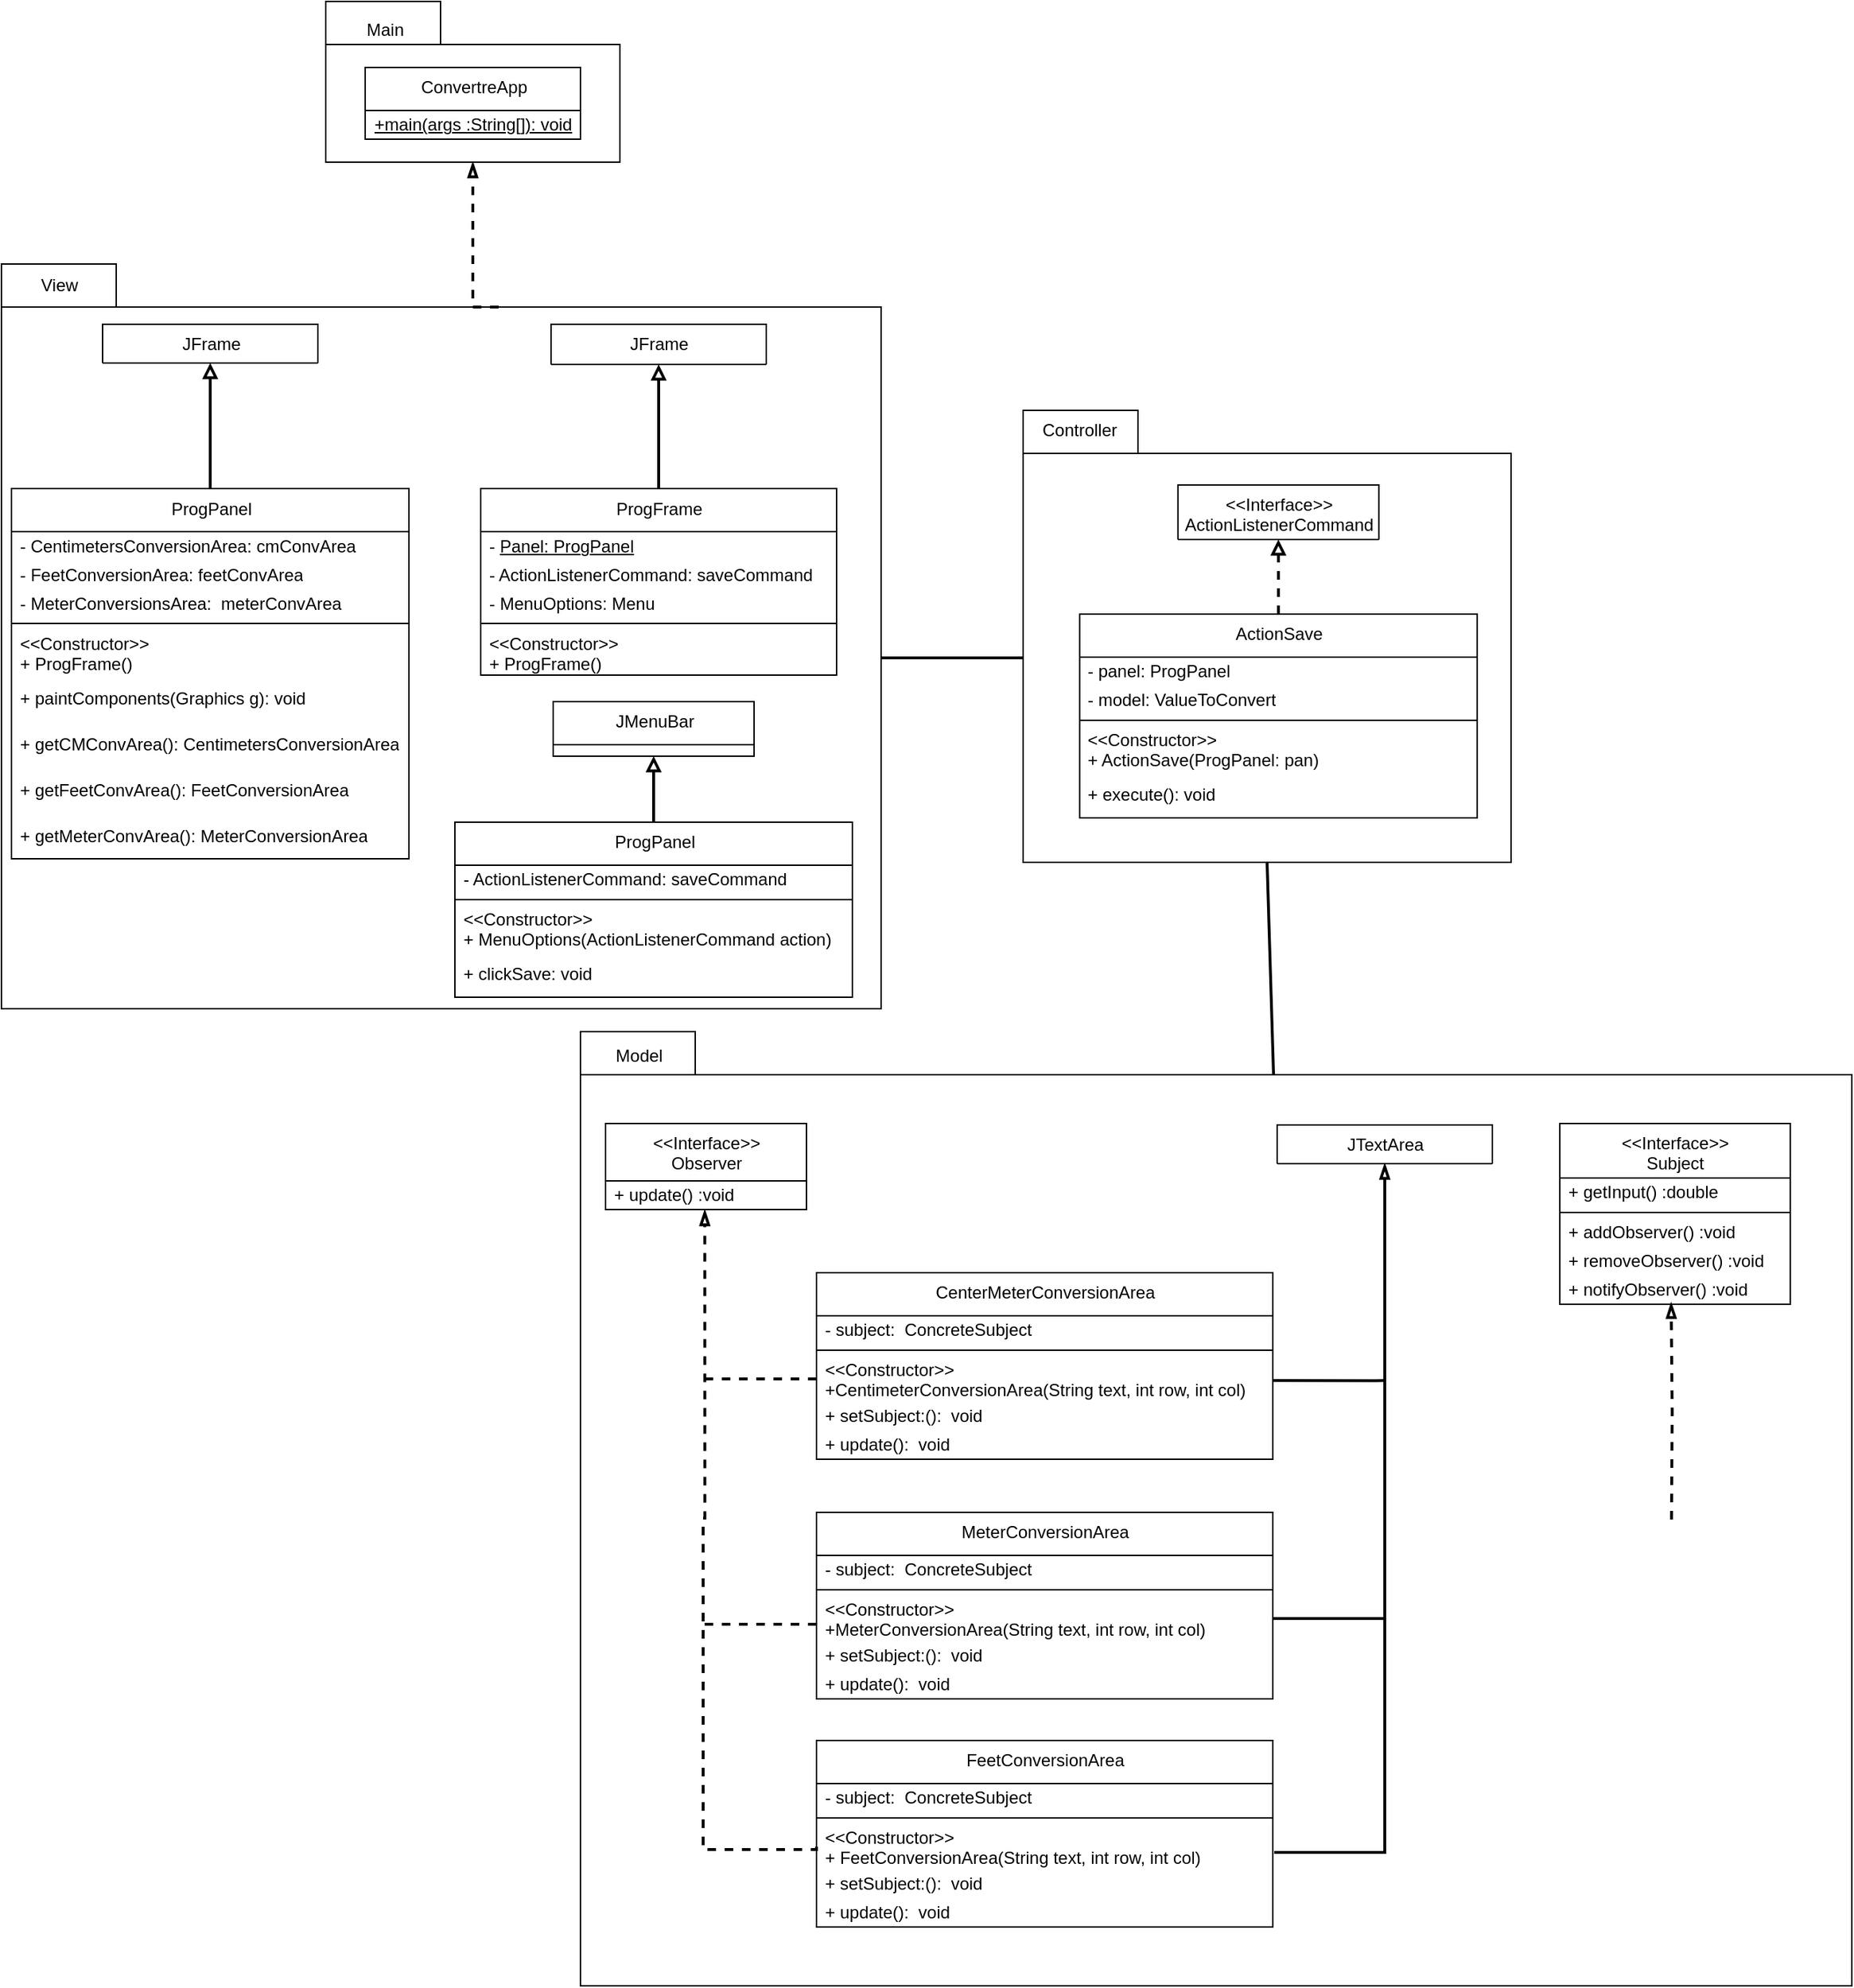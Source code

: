 <mxfile version="15.8.2" type="github">
  <diagram id="M9_Y6eJo72a2D9YSkRky" name="Page-1">
    <mxGraphModel dx="1882" dy="1319" grid="0" gridSize="10" guides="1" tooltips="1" connect="1" arrows="1" fold="1" page="0" pageScale="1" pageWidth="850" pageHeight="1100" math="0" shadow="0">
      <root>
        <mxCell id="0" />
        <mxCell id="1" parent="0" />
        <mxCell id="19sE1abQ0TIRROIsZksC-45" value="" style="group" vertex="1" connectable="0" parent="1">
          <mxGeometry x="86.5" y="927" width="886" height="665" as="geometry" />
        </mxCell>
        <mxCell id="19sE1abQ0TIRROIsZksC-42" value="" style="shape=folder;fontStyle=1;tabWidth=80;tabHeight=30;tabPosition=left;html=1;boundedLbl=1;labelBackgroundColor=default;fontColor=default;strokeColor=default;fillColor=default;" vertex="1" parent="19sE1abQ0TIRROIsZksC-45">
          <mxGeometry width="886" height="665" as="geometry" />
        </mxCell>
        <mxCell id="19sE1abQ0TIRROIsZksC-43" value="Model" style="text;html=1;align=center;verticalAlign=middle;resizable=0;points=[];autosize=1;strokeColor=none;fillColor=none;fontColor=default;" vertex="1" parent="19sE1abQ0TIRROIsZksC-45">
          <mxGeometry x="18.5" y="8" width="43" height="18" as="geometry" />
        </mxCell>
        <mxCell id="19sE1abQ0TIRROIsZksC-46" value="" style="group" vertex="1" connectable="0" parent="1">
          <mxGeometry x="395" y="494" width="340" height="315" as="geometry" />
        </mxCell>
        <mxCell id="U3ejUCYZ4DHuvYuuj-Lv-6" value="" style="shape=folder;fontStyle=1;tabWidth=80;tabHeight=30;tabPosition=left;html=1;boundedLbl=1;labelBackgroundColor=default;fontColor=default;strokeColor=default;fillColor=default;" parent="19sE1abQ0TIRROIsZksC-46" vertex="1">
          <mxGeometry width="340" height="315" as="geometry" />
        </mxCell>
        <mxCell id="U3ejUCYZ4DHuvYuuj-Lv-173" value="Controller" style="text;html=1;align=center;verticalAlign=middle;resizable=0;points=[];autosize=1;strokeColor=none;fillColor=none;fontColor=default;" parent="19sE1abQ0TIRROIsZksC-46" vertex="1">
          <mxGeometry x="7.75" y="5" width="62" height="18" as="geometry" />
        </mxCell>
        <mxCell id="19sE1abQ0TIRROIsZksC-47" value="" style="group" vertex="1" connectable="0" parent="1">
          <mxGeometry x="-317" y="392" width="613" height="519" as="geometry" />
        </mxCell>
        <mxCell id="U3ejUCYZ4DHuvYuuj-Lv-3" value="" style="shape=folder;fontStyle=1;tabWidth=80;tabHeight=30;tabPosition=left;html=1;boundedLbl=1;labelBackgroundColor=default;fontColor=default;strokeColor=default;fillColor=default;" parent="19sE1abQ0TIRROIsZksC-47" vertex="1">
          <mxGeometry width="613" height="519" as="geometry" />
        </mxCell>
        <mxCell id="U3ejUCYZ4DHuvYuuj-Lv-172" value="View" style="text;html=1;align=center;verticalAlign=middle;resizable=0;points=[];autosize=1;strokeColor=none;fillColor=none;fontColor=default;" parent="19sE1abQ0TIRROIsZksC-47" vertex="1">
          <mxGeometry x="22" y="6" width="36" height="18" as="geometry" />
        </mxCell>
        <mxCell id="U3ejUCYZ4DHuvYuuj-Lv-1" value="" style="shape=folder;fontStyle=1;tabWidth=80;tabHeight=30;tabPosition=left;html=1;boundedLbl=1;labelBackgroundColor=default;fontColor=default;strokeColor=default;fillColor=default;" parent="1" vertex="1">
          <mxGeometry x="-91" y="209" width="205" height="112" as="geometry" />
        </mxCell>
        <mxCell id="19sE1abQ0TIRROIsZksC-27" style="edgeStyle=orthogonalEdgeStyle;rounded=0;orthogonalLoop=1;jettySize=auto;html=1;exitX=0;exitY=0;exitDx=346.5;exitDy=30;exitPerimeter=0;entryX=0.5;entryY=1;entryDx=0;entryDy=0;entryPerimeter=0;dashed=1;endArrow=blockThin;endFill=0;strokeWidth=2;" edge="1" parent="1" source="U3ejUCYZ4DHuvYuuj-Lv-3" target="U3ejUCYZ4DHuvYuuj-Lv-1">
          <mxGeometry relative="1" as="geometry">
            <Array as="points">
              <mxPoint x="12" y="422" />
            </Array>
          </mxGeometry>
        </mxCell>
        <mxCell id="U3ejUCYZ4DHuvYuuj-Lv-4" value="" style="rounded=0;orthogonalLoop=1;jettySize=auto;html=1;labelBackgroundColor=default;fontColor=default;endArrow=none;endFill=0;strokeColor=default;strokeWidth=2;entryX=0;entryY=0;entryDx=613;entryDy=274.5;entryPerimeter=0;exitX=0;exitY=0;exitDx=0;exitDy=172.5;exitPerimeter=0;" parent="1" source="U3ejUCYZ4DHuvYuuj-Lv-6" edge="1" target="U3ejUCYZ4DHuvYuuj-Lv-3">
          <mxGeometry relative="1" as="geometry">
            <mxPoint x="318" y="704" as="targetPoint" />
            <mxPoint x="316" y="736" as="sourcePoint" />
          </mxGeometry>
        </mxCell>
        <mxCell id="19sE1abQ0TIRROIsZksC-41" style="edgeStyle=none;rounded=0;orthogonalLoop=1;jettySize=auto;html=1;exitX=0.5;exitY=1;exitDx=0;exitDy=0;exitPerimeter=0;entryX=0;entryY=0;entryDx=483.0;entryDy=30;entryPerimeter=0;endArrow=none;endFill=0;strokeWidth=2;" edge="1" parent="1" source="U3ejUCYZ4DHuvYuuj-Lv-6" target="19sE1abQ0TIRROIsZksC-42">
          <mxGeometry relative="1" as="geometry">
            <mxPoint x="564.5" y="973.0" as="targetPoint" />
          </mxGeometry>
        </mxCell>
        <mxCell id="U3ejUCYZ4DHuvYuuj-Lv-7" style="edgeStyle=orthogonalEdgeStyle;rounded=0;orthogonalLoop=1;jettySize=auto;html=1;entryX=0.5;entryY=1;entryDx=0;entryDy=0;fontColor=default;endArrow=block;endFill=0;strokeColor=default;labelBackgroundColor=default;strokeWidth=2;exitX=0.5;exitY=0;exitDx=0;exitDy=0;" parent="1" source="YJhYwYxTLhJLAMdy0_Dd-28" target="U3ejUCYZ4DHuvYuuj-Lv-45" edge="1">
          <mxGeometry relative="1" as="geometry">
            <mxPoint x="-35" y="1012" as="sourcePoint" />
          </mxGeometry>
        </mxCell>
        <mxCell id="U3ejUCYZ4DHuvYuuj-Lv-11" style="edgeStyle=orthogonalEdgeStyle;rounded=0;orthogonalLoop=1;jettySize=auto;html=1;entryX=0.5;entryY=1;entryDx=0;entryDy=0;labelBackgroundColor=default;fontColor=default;endArrow=block;endFill=0;strokeColor=default;strokeWidth=2;" parent="1" source="U3ejUCYZ4DHuvYuuj-Lv-12" target="19sE1abQ0TIRROIsZksC-35" edge="1">
          <mxGeometry relative="1" as="geometry">
            <mxPoint x="141" y="472.0" as="targetPoint" />
          </mxGeometry>
        </mxCell>
        <mxCell id="U3ejUCYZ4DHuvYuuj-Lv-12" value="ProgFrame" style="swimlane;fontStyle=0;align=center;verticalAlign=top;childLayout=stackLayout;horizontal=1;startSize=30;horizontalStack=0;resizeParent=1;resizeParentMax=0;resizeLast=0;collapsible=0;marginBottom=0;html=1;fillColor=default;strokeColor=default;fontColor=default;labelBackgroundColor=default;" parent="1" vertex="1">
          <mxGeometry x="17" y="548.5" width="248" height="130" as="geometry" />
        </mxCell>
        <mxCell id="U3ejUCYZ4DHuvYuuj-Lv-13" value="- &lt;u&gt;Panel: ProgPanel&lt;br&gt;&lt;/u&gt;" style="text;html=1;strokeColor=none;fillColor=none;align=left;verticalAlign=middle;spacingLeft=4;spacingRight=4;overflow=hidden;rotatable=0;points=[[0,0.5],[1,0.5]];portConstraint=eastwest;fontColor=default;labelBackgroundColor=default;" parent="U3ejUCYZ4DHuvYuuj-Lv-12" vertex="1">
          <mxGeometry y="30" width="248" height="20" as="geometry" />
        </mxCell>
        <mxCell id="U3ejUCYZ4DHuvYuuj-Lv-14" value="- ActionListenerCommand: saveCommand" style="text;html=1;strokeColor=none;fillColor=none;align=left;verticalAlign=middle;spacingLeft=4;spacingRight=4;overflow=hidden;rotatable=0;points=[[0,0.5],[1,0.5]];portConstraint=eastwest;fontColor=default;labelBackgroundColor=default;" parent="U3ejUCYZ4DHuvYuuj-Lv-12" vertex="1">
          <mxGeometry y="50" width="248" height="20" as="geometry" />
        </mxCell>
        <mxCell id="YJhYwYxTLhJLAMdy0_Dd-5" value="- MenuOptions: Menu" style="text;html=1;strokeColor=none;fillColor=none;align=left;verticalAlign=middle;spacingLeft=4;spacingRight=4;overflow=hidden;rotatable=0;points=[[0,0.5],[1,0.5]];portConstraint=eastwest;fontColor=default;labelBackgroundColor=default;" parent="U3ejUCYZ4DHuvYuuj-Lv-12" vertex="1">
          <mxGeometry y="70" width="248" height="20" as="geometry" />
        </mxCell>
        <mxCell id="U3ejUCYZ4DHuvYuuj-Lv-15" value="" style="line;strokeWidth=1;fillColor=none;align=left;verticalAlign=middle;spacingTop=-1;spacingLeft=3;spacingRight=3;rotatable=0;labelPosition=right;points=[];portConstraint=eastwest;strokeColor=default;labelBackgroundColor=default;fontColor=default;" parent="U3ejUCYZ4DHuvYuuj-Lv-12" vertex="1">
          <mxGeometry y="90" width="248" height="8" as="geometry" />
        </mxCell>
        <mxCell id="U3ejUCYZ4DHuvYuuj-Lv-16" value="&amp;lt;&amp;lt;Constructor&amp;gt;&amp;gt;&lt;br&gt;+ ProgFrame()" style="text;html=1;strokeColor=none;fillColor=none;align=left;verticalAlign=middle;spacingLeft=4;spacingRight=4;overflow=hidden;rotatable=0;points=[[0,0.5],[1,0.5]];portConstraint=eastwest;fontColor=default;labelBackgroundColor=default;" parent="U3ejUCYZ4DHuvYuuj-Lv-12" vertex="1">
          <mxGeometry y="98" width="248" height="32" as="geometry" />
        </mxCell>
        <mxCell id="U3ejUCYZ4DHuvYuuj-Lv-29" style="edgeStyle=orthogonalEdgeStyle;rounded=0;orthogonalLoop=1;jettySize=auto;html=1;entryX=0.5;entryY=1;entryDx=0;entryDy=0;labelBackgroundColor=default;fontColor=default;endArrow=block;endFill=0;strokeColor=default;dashed=1;strokeWidth=2;exitX=0.5;exitY=0;exitDx=0;exitDy=0;" parent="1" source="YJhYwYxTLhJLAMdy0_Dd-41" target="U3ejUCYZ4DHuvYuuj-Lv-47" edge="1">
          <mxGeometry relative="1" as="geometry">
            <mxPoint x="573" y="620" as="sourcePoint" />
          </mxGeometry>
        </mxCell>
        <mxCell id="U3ejUCYZ4DHuvYuuj-Lv-43" value="ConvertreApp" style="swimlane;fontStyle=0;align=center;verticalAlign=top;childLayout=stackLayout;horizontal=1;startSize=30;horizontalStack=0;resizeParent=1;resizeParentMax=0;resizeLast=0;collapsible=0;marginBottom=0;html=1;fillColor=default;strokeColor=default;fontColor=default;labelBackgroundColor=default;" parent="1" vertex="1">
          <mxGeometry x="-63.5" y="255" width="150" height="50" as="geometry" />
        </mxCell>
        <mxCell id="U3ejUCYZ4DHuvYuuj-Lv-44" value="&lt;u&gt;+main(args :String[]): void&lt;/u&gt;" style="text;html=1;strokeColor=default;fillColor=default;align=left;verticalAlign=middle;spacingLeft=4;spacingRight=4;overflow=hidden;rotatable=0;points=[[0,0.5],[1,0.5]];portConstraint=eastwest;fontColor=default;labelBackgroundColor=default;" parent="U3ejUCYZ4DHuvYuuj-Lv-43" vertex="1">
          <mxGeometry y="30" width="150" height="20" as="geometry" />
        </mxCell>
        <mxCell id="U3ejUCYZ4DHuvYuuj-Lv-45" value="JMenuBar" style="swimlane;fontStyle=0;align=center;verticalAlign=top;childLayout=stackLayout;horizontal=1;startSize=30;horizontalStack=0;resizeParent=1;resizeParentMax=0;resizeLast=0;collapsible=0;marginBottom=0;html=1;fillColor=default;strokeColor=default;fontColor=default;labelBackgroundColor=default;" parent="1" vertex="1">
          <mxGeometry x="67.5" y="697" width="140" height="38" as="geometry" />
        </mxCell>
        <mxCell id="U3ejUCYZ4DHuvYuuj-Lv-47" value="&amp;lt;&amp;lt;Interface&amp;gt;&amp;gt;&lt;br&gt;ActionListenerCommand" style="swimlane;fontStyle=0;align=center;verticalAlign=top;childLayout=stackLayout;horizontal=1;startSize=38;horizontalStack=0;resizeParent=1;resizeParentMax=0;resizeLast=0;collapsible=0;marginBottom=0;html=1;fillColor=default;strokeColor=default;fontColor=default;labelBackgroundColor=default;" parent="1" vertex="1">
          <mxGeometry x="502.88" y="546" width="140" height="38" as="geometry" />
        </mxCell>
        <mxCell id="U3ejUCYZ4DHuvYuuj-Lv-52" value="&amp;lt;&amp;lt;Interface&amp;gt;&amp;gt;&lt;br&gt;Observer" style="swimlane;fontStyle=0;align=center;verticalAlign=top;childLayout=stackLayout;horizontal=1;startSize=40;horizontalStack=0;resizeParent=1;resizeParentMax=0;resizeLast=0;collapsible=0;marginBottom=0;html=1;fillColor=default;strokeColor=default;fontColor=default;labelBackgroundColor=default;" parent="1" vertex="1">
          <mxGeometry x="104" y="991" width="140" height="60" as="geometry" />
        </mxCell>
        <mxCell id="YJhYwYxTLhJLAMdy0_Dd-52" value="+ update() :void" style="text;html=1;strokeColor=none;fillColor=none;align=left;verticalAlign=middle;spacingLeft=4;spacingRight=4;overflow=hidden;rotatable=0;points=[[0,0.5],[1,0.5]];portConstraint=eastwest;fontColor=default;" parent="U3ejUCYZ4DHuvYuuj-Lv-52" vertex="1">
          <mxGeometry y="40" width="140" height="20" as="geometry" />
        </mxCell>
        <mxCell id="U3ejUCYZ4DHuvYuuj-Lv-54" value="&amp;lt;&amp;lt;Interface&amp;gt;&amp;gt;&lt;br&gt;Subject" style="swimlane;fontStyle=0;align=center;verticalAlign=top;childLayout=stackLayout;horizontal=1;startSize=38;horizontalStack=0;resizeParent=1;resizeParentMax=0;resizeLast=0;collapsible=0;marginBottom=0;html=1;fillColor=default;strokeColor=default;fontColor=default;labelBackgroundColor=default;" parent="1" vertex="1">
          <mxGeometry x="769.0" y="991" width="160.63" height="126" as="geometry" />
        </mxCell>
        <mxCell id="YJhYwYxTLhJLAMdy0_Dd-56" value="+ getInput() :double" style="text;html=1;strokeColor=none;fillColor=none;align=left;verticalAlign=middle;spacingLeft=4;spacingRight=4;overflow=hidden;rotatable=0;points=[[0,0.5],[1,0.5]];portConstraint=eastwest;fontColor=default;" parent="U3ejUCYZ4DHuvYuuj-Lv-54" vertex="1">
          <mxGeometry y="38" width="160.63" height="20" as="geometry" />
        </mxCell>
        <mxCell id="YJhYwYxTLhJLAMdy0_Dd-57" value="" style="line;strokeWidth=1;fillColor=none;align=left;verticalAlign=middle;spacingTop=-1;spacingLeft=3;spacingRight=3;rotatable=0;labelPosition=right;points=[];portConstraint=eastwest;" parent="U3ejUCYZ4DHuvYuuj-Lv-54" vertex="1">
          <mxGeometry y="58" width="160.63" height="8" as="geometry" />
        </mxCell>
        <mxCell id="YJhYwYxTLhJLAMdy0_Dd-53" value="+ addObserver() :void" style="text;html=1;strokeColor=none;fillColor=none;align=left;verticalAlign=middle;spacingLeft=4;spacingRight=4;overflow=hidden;rotatable=0;points=[[0,0.5],[1,0.5]];portConstraint=eastwest;fontColor=default;" parent="U3ejUCYZ4DHuvYuuj-Lv-54" vertex="1">
          <mxGeometry y="66" width="160.63" height="20" as="geometry" />
        </mxCell>
        <mxCell id="YJhYwYxTLhJLAMdy0_Dd-54" value="+ removeObserver() :void" style="text;html=1;strokeColor=none;fillColor=none;align=left;verticalAlign=middle;spacingLeft=4;spacingRight=4;overflow=hidden;rotatable=0;points=[[0,0.5],[1,0.5]];portConstraint=eastwest;fontColor=default;" parent="U3ejUCYZ4DHuvYuuj-Lv-54" vertex="1">
          <mxGeometry y="86" width="160.63" height="20" as="geometry" />
        </mxCell>
        <mxCell id="YJhYwYxTLhJLAMdy0_Dd-55" value="+ notifyObserver() :void" style="text;html=1;strokeColor=none;fillColor=none;align=left;verticalAlign=middle;spacingLeft=4;spacingRight=4;overflow=hidden;rotatable=0;points=[[0,0.5],[1,0.5]];portConstraint=eastwest;fontColor=default;" parent="U3ejUCYZ4DHuvYuuj-Lv-54" vertex="1">
          <mxGeometry y="106" width="160.63" height="20" as="geometry" />
        </mxCell>
        <mxCell id="U3ejUCYZ4DHuvYuuj-Lv-175" value="Main" style="text;html=1;align=center;verticalAlign=middle;resizable=0;points=[];autosize=1;strokeColor=none;fillColor=none;fontColor=default;" parent="1" vertex="1">
          <mxGeometry x="-68" y="220" width="36" height="18" as="geometry" />
        </mxCell>
        <mxCell id="YJhYwYxTLhJLAMdy0_Dd-6" value="ProgPanel" style="swimlane;fontStyle=0;align=center;verticalAlign=top;childLayout=stackLayout;horizontal=1;startSize=30;horizontalStack=0;resizeParent=1;resizeParentMax=0;resizeLast=0;collapsible=0;marginBottom=0;html=1;fillColor=default;strokeColor=default;fontColor=default;labelBackgroundColor=default;" parent="1" vertex="1">
          <mxGeometry x="-310" y="548.5" width="277" height="258" as="geometry" />
        </mxCell>
        <mxCell id="YJhYwYxTLhJLAMdy0_Dd-7" value="- CentimetersConversionArea: cmConvArea" style="text;html=1;strokeColor=none;fillColor=none;align=left;verticalAlign=middle;spacingLeft=4;spacingRight=4;overflow=hidden;rotatable=0;points=[[0,0.5],[1,0.5]];portConstraint=eastwest;fontColor=default;labelBackgroundColor=default;" parent="YJhYwYxTLhJLAMdy0_Dd-6" vertex="1">
          <mxGeometry y="30" width="277" height="20" as="geometry" />
        </mxCell>
        <mxCell id="YJhYwYxTLhJLAMdy0_Dd-8" value="- FeetConversionArea: feetConvArea" style="text;html=1;strokeColor=none;fillColor=none;align=left;verticalAlign=middle;spacingLeft=4;spacingRight=4;overflow=hidden;rotatable=0;points=[[0,0.5],[1,0.5]];portConstraint=eastwest;fontColor=default;labelBackgroundColor=default;" parent="YJhYwYxTLhJLAMdy0_Dd-6" vertex="1">
          <mxGeometry y="50" width="277" height="20" as="geometry" />
        </mxCell>
        <mxCell id="YJhYwYxTLhJLAMdy0_Dd-9" value="- MeterConversionsArea:&amp;nbsp; meterConvArea" style="text;html=1;strokeColor=none;fillColor=none;align=left;verticalAlign=middle;spacingLeft=4;spacingRight=4;overflow=hidden;rotatable=0;points=[[0,0.5],[1,0.5]];portConstraint=eastwest;fontColor=default;labelBackgroundColor=default;" parent="YJhYwYxTLhJLAMdy0_Dd-6" vertex="1">
          <mxGeometry y="70" width="277" height="20" as="geometry" />
        </mxCell>
        <mxCell id="YJhYwYxTLhJLAMdy0_Dd-10" value="" style="line;strokeWidth=1;fillColor=none;align=left;verticalAlign=middle;spacingTop=-1;spacingLeft=3;spacingRight=3;rotatable=0;labelPosition=right;points=[];portConstraint=eastwest;strokeColor=default;labelBackgroundColor=default;fontColor=default;" parent="YJhYwYxTLhJLAMdy0_Dd-6" vertex="1">
          <mxGeometry y="90" width="277" height="8" as="geometry" />
        </mxCell>
        <mxCell id="YJhYwYxTLhJLAMdy0_Dd-11" value="&amp;lt;&amp;lt;Constructor&amp;gt;&amp;gt;&lt;br&gt;+ ProgFrame()" style="text;html=1;strokeColor=none;fillColor=none;align=left;verticalAlign=middle;spacingLeft=4;spacingRight=4;overflow=hidden;rotatable=0;points=[[0,0.5],[1,0.5]];portConstraint=eastwest;fontColor=default;labelBackgroundColor=default;" parent="YJhYwYxTLhJLAMdy0_Dd-6" vertex="1">
          <mxGeometry y="98" width="277" height="32" as="geometry" />
        </mxCell>
        <mxCell id="YJhYwYxTLhJLAMdy0_Dd-21" value="+ paintComponents(Graphics g): void" style="text;html=1;strokeColor=none;fillColor=none;align=left;verticalAlign=middle;spacingLeft=4;spacingRight=4;overflow=hidden;rotatable=0;points=[[0,0.5],[1,0.5]];portConstraint=eastwest;fontColor=default;labelBackgroundColor=default;" parent="YJhYwYxTLhJLAMdy0_Dd-6" vertex="1">
          <mxGeometry y="130" width="277" height="32" as="geometry" />
        </mxCell>
        <mxCell id="YJhYwYxTLhJLAMdy0_Dd-22" value="+ getCMConvArea(): CentimetersConversionArea" style="text;html=1;strokeColor=none;fillColor=none;align=left;verticalAlign=middle;spacingLeft=4;spacingRight=4;overflow=hidden;rotatable=0;points=[[0,0.5],[1,0.5]];portConstraint=eastwest;fontColor=default;labelBackgroundColor=default;" parent="YJhYwYxTLhJLAMdy0_Dd-6" vertex="1">
          <mxGeometry y="162" width="277" height="32" as="geometry" />
        </mxCell>
        <mxCell id="YJhYwYxTLhJLAMdy0_Dd-23" value="+ getFeetConvArea(): FeetConversionArea" style="text;html=1;strokeColor=none;fillColor=none;align=left;verticalAlign=middle;spacingLeft=4;spacingRight=4;overflow=hidden;rotatable=0;points=[[0,0.5],[1,0.5]];portConstraint=eastwest;fontColor=default;labelBackgroundColor=default;" parent="YJhYwYxTLhJLAMdy0_Dd-6" vertex="1">
          <mxGeometry y="194" width="277" height="32" as="geometry" />
        </mxCell>
        <mxCell id="YJhYwYxTLhJLAMdy0_Dd-24" value="+ getMeterConvArea(): MeterConversionArea" style="text;html=1;strokeColor=none;fillColor=none;align=left;verticalAlign=middle;spacingLeft=4;spacingRight=4;overflow=hidden;rotatable=0;points=[[0,0.5],[1,0.5]];portConstraint=eastwest;fontColor=default;labelBackgroundColor=default;" parent="YJhYwYxTLhJLAMdy0_Dd-6" vertex="1">
          <mxGeometry y="226" width="277" height="32" as="geometry" />
        </mxCell>
        <mxCell id="YJhYwYxTLhJLAMdy0_Dd-20" style="edgeStyle=orthogonalEdgeStyle;rounded=0;orthogonalLoop=1;jettySize=auto;html=1;labelBackgroundColor=default;fontColor=default;endArrow=block;endFill=0;strokeColor=default;strokeWidth=2;exitX=0.5;exitY=0;exitDx=0;exitDy=0;entryX=0.5;entryY=1;entryDx=0;entryDy=0;" parent="1" source="YJhYwYxTLhJLAMdy0_Dd-6" target="19sE1abQ0TIRROIsZksC-37" edge="1">
          <mxGeometry relative="1" as="geometry">
            <mxPoint x="-34" y="518.5" as="sourcePoint" />
            <mxPoint x="-171.5" y="472" as="targetPoint" />
          </mxGeometry>
        </mxCell>
        <mxCell id="YJhYwYxTLhJLAMdy0_Dd-28" value="ProgPanel" style="swimlane;fontStyle=0;align=center;verticalAlign=top;childLayout=stackLayout;horizontal=1;startSize=30;horizontalStack=0;resizeParent=1;resizeParentMax=0;resizeLast=0;collapsible=0;marginBottom=0;html=1;fillColor=default;strokeColor=default;fontColor=default;labelBackgroundColor=default;" parent="1" vertex="1">
          <mxGeometry x="-1" y="781" width="277" height="122" as="geometry" />
        </mxCell>
        <mxCell id="YJhYwYxTLhJLAMdy0_Dd-29" value="- ActionListenerCommand: saveCommand" style="text;html=1;strokeColor=none;fillColor=none;align=left;verticalAlign=middle;spacingLeft=4;spacingRight=4;overflow=hidden;rotatable=0;points=[[0,0.5],[1,0.5]];portConstraint=eastwest;fontColor=default;labelBackgroundColor=default;" parent="YJhYwYxTLhJLAMdy0_Dd-28" vertex="1">
          <mxGeometry y="30" width="277" height="20" as="geometry" />
        </mxCell>
        <mxCell id="YJhYwYxTLhJLAMdy0_Dd-32" value="" style="line;strokeWidth=1;fillColor=none;align=left;verticalAlign=middle;spacingTop=-1;spacingLeft=3;spacingRight=3;rotatable=0;labelPosition=right;points=[];portConstraint=eastwest;strokeColor=default;labelBackgroundColor=default;fontColor=default;" parent="YJhYwYxTLhJLAMdy0_Dd-28" vertex="1">
          <mxGeometry y="50" width="277" height="8" as="geometry" />
        </mxCell>
        <mxCell id="YJhYwYxTLhJLAMdy0_Dd-33" value="&amp;lt;&amp;lt;Constructor&amp;gt;&amp;gt;&lt;br&gt;+ MenuOptions(ActionListenerCommand action)" style="text;html=1;strokeColor=none;fillColor=none;align=left;verticalAlign=middle;spacingLeft=4;spacingRight=4;overflow=hidden;rotatable=0;points=[[0,0.5],[1,0.5]];portConstraint=eastwest;fontColor=default;labelBackgroundColor=default;" parent="YJhYwYxTLhJLAMdy0_Dd-28" vertex="1">
          <mxGeometry y="58" width="277" height="32" as="geometry" />
        </mxCell>
        <mxCell id="YJhYwYxTLhJLAMdy0_Dd-34" value="+ clickSave: void" style="text;html=1;strokeColor=none;fillColor=none;align=left;verticalAlign=middle;spacingLeft=4;spacingRight=4;overflow=hidden;rotatable=0;points=[[0,0.5],[1,0.5]];portConstraint=eastwest;fontColor=default;labelBackgroundColor=default;" parent="YJhYwYxTLhJLAMdy0_Dd-28" vertex="1">
          <mxGeometry y="90" width="277" height="32" as="geometry" />
        </mxCell>
        <mxCell id="YJhYwYxTLhJLAMdy0_Dd-41" value="ActionSave" style="swimlane;fontStyle=0;align=center;verticalAlign=top;childLayout=stackLayout;horizontal=1;startSize=30;horizontalStack=0;resizeParent=1;resizeParentMax=0;resizeLast=0;collapsible=0;marginBottom=0;html=1;fillColor=default;strokeColor=default;fontColor=default;labelBackgroundColor=default;" parent="1" vertex="1">
          <mxGeometry x="434.38" y="636" width="277" height="142" as="geometry" />
        </mxCell>
        <mxCell id="YJhYwYxTLhJLAMdy0_Dd-42" value="- panel: ProgPanel" style="text;html=1;strokeColor=none;fillColor=none;align=left;verticalAlign=middle;spacingLeft=4;spacingRight=4;overflow=hidden;rotatable=0;points=[[0,0.5],[1,0.5]];portConstraint=eastwest;fontColor=default;labelBackgroundColor=default;" parent="YJhYwYxTLhJLAMdy0_Dd-41" vertex="1">
          <mxGeometry y="30" width="277" height="20" as="geometry" />
        </mxCell>
        <mxCell id="YJhYwYxTLhJLAMdy0_Dd-43" value="- model: ValueToConvert" style="text;html=1;strokeColor=none;fillColor=none;align=left;verticalAlign=middle;spacingLeft=4;spacingRight=4;overflow=hidden;rotatable=0;points=[[0,0.5],[1,0.5]];portConstraint=eastwest;fontColor=default;labelBackgroundColor=default;" parent="YJhYwYxTLhJLAMdy0_Dd-41" vertex="1">
          <mxGeometry y="50" width="277" height="20" as="geometry" />
        </mxCell>
        <mxCell id="YJhYwYxTLhJLAMdy0_Dd-45" value="" style="line;strokeWidth=1;fillColor=none;align=left;verticalAlign=middle;spacingTop=-1;spacingLeft=3;spacingRight=3;rotatable=0;labelPosition=right;points=[];portConstraint=eastwest;strokeColor=default;labelBackgroundColor=default;fontColor=default;" parent="YJhYwYxTLhJLAMdy0_Dd-41" vertex="1">
          <mxGeometry y="70" width="277" height="8" as="geometry" />
        </mxCell>
        <mxCell id="YJhYwYxTLhJLAMdy0_Dd-46" value="&amp;lt;&amp;lt;Constructor&amp;gt;&amp;gt;&lt;br&gt;+ ActionSave(ProgPanel: pan)" style="text;html=1;strokeColor=none;fillColor=none;align=left;verticalAlign=middle;spacingLeft=4;spacingRight=4;overflow=hidden;rotatable=0;points=[[0,0.5],[1,0.5]];portConstraint=eastwest;fontColor=default;labelBackgroundColor=default;" parent="YJhYwYxTLhJLAMdy0_Dd-41" vertex="1">
          <mxGeometry y="78" width="277" height="32" as="geometry" />
        </mxCell>
        <mxCell id="YJhYwYxTLhJLAMdy0_Dd-50" value="+ execute(): void" style="text;html=1;strokeColor=none;fillColor=none;align=left;verticalAlign=middle;spacingLeft=4;spacingRight=4;overflow=hidden;rotatable=0;points=[[0,0.5],[1,0.5]];portConstraint=eastwest;fontColor=default;labelBackgroundColor=default;" parent="YJhYwYxTLhJLAMdy0_Dd-41" vertex="1">
          <mxGeometry y="110" width="277" height="32" as="geometry" />
        </mxCell>
        <mxCell id="YJhYwYxTLhJLAMdy0_Dd-58" value="" style="edgeStyle=orthogonalEdgeStyle;rounded=0;orthogonalLoop=1;jettySize=auto;html=1;dashed=1;labelBackgroundColor=default;fontColor=default;endArrow=blockThin;endFill=0;strokeColor=default;strokeWidth=2;entryX=0.483;entryY=0.95;entryDx=0;entryDy=0;entryPerimeter=0;" parent="1" target="YJhYwYxTLhJLAMdy0_Dd-55" edge="1">
          <mxGeometry relative="1" as="geometry">
            <mxPoint x="846.82" y="1267" as="sourcePoint" />
            <mxPoint x="1144.87" y="1126" as="targetPoint" />
          </mxGeometry>
        </mxCell>
        <mxCell id="19sE1abQ0TIRROIsZksC-22" style="edgeStyle=orthogonalEdgeStyle;rounded=0;orthogonalLoop=1;jettySize=auto;html=1;dashed=1;endArrow=blockThin;endFill=0;strokeWidth=2;entryX=0.494;entryY=1.017;entryDx=0;entryDy=0;exitX=0;exitY=0.5;exitDx=0;exitDy=0;entryPerimeter=0;" edge="1" parent="1" source="19sE1abQ0TIRROIsZksC-10" target="YJhYwYxTLhJLAMdy0_Dd-52">
          <mxGeometry relative="1" as="geometry">
            <mxPoint x="173" y="1038" as="targetPoint" />
            <Array as="points">
              <mxPoint x="172" y="1497" />
              <mxPoint x="172" y="1266" />
              <mxPoint x="173" y="1266" />
            </Array>
          </mxGeometry>
        </mxCell>
        <mxCell id="19sE1abQ0TIRROIsZksC-7" value="FeetConversionArea" style="swimlane;fontStyle=0;align=center;verticalAlign=top;childLayout=stackLayout;horizontal=1;startSize=30;horizontalStack=0;resizeParent=1;resizeParentMax=0;resizeLast=0;collapsible=0;marginBottom=0;html=1;fillColor=default;strokeColor=default;fontColor=default;" vertex="1" parent="1">
          <mxGeometry x="251" y="1421" width="318" height="130" as="geometry" />
        </mxCell>
        <mxCell id="19sE1abQ0TIRROIsZksC-8" value="- subject:&amp;nbsp; ConcreteSubject" style="text;html=1;strokeColor=none;fillColor=none;align=left;verticalAlign=middle;spacingLeft=4;spacingRight=4;overflow=hidden;rotatable=0;points=[[0,0.5],[1,0.5]];portConstraint=eastwest;fontColor=default;" vertex="1" parent="19sE1abQ0TIRROIsZksC-7">
          <mxGeometry y="30" width="318" height="20" as="geometry" />
        </mxCell>
        <mxCell id="19sE1abQ0TIRROIsZksC-9" value="" style="line;strokeWidth=1;fillColor=none;align=left;verticalAlign=middle;spacingTop=-1;spacingLeft=3;spacingRight=3;rotatable=0;labelPosition=right;points=[];portConstraint=eastwest;" vertex="1" parent="19sE1abQ0TIRROIsZksC-7">
          <mxGeometry y="50" width="318" height="8" as="geometry" />
        </mxCell>
        <mxCell id="19sE1abQ0TIRROIsZksC-10" value="&amp;lt;&amp;lt;Constructor&amp;gt;&amp;gt;&lt;br&gt;+ FeetConversionArea(String text, int row, int col)" style="text;html=1;strokeColor=none;fillColor=none;align=left;verticalAlign=middle;spacingLeft=4;spacingRight=4;overflow=hidden;rotatable=0;points=[[0,0.5],[1,0.5]];portConstraint=eastwest;fontColor=default;" vertex="1" parent="19sE1abQ0TIRROIsZksC-7">
          <mxGeometry y="58" width="318" height="32" as="geometry" />
        </mxCell>
        <mxCell id="19sE1abQ0TIRROIsZksC-11" value="+ setSubject:():&amp;nbsp; void" style="text;html=1;strokeColor=none;fillColor=none;align=left;verticalAlign=middle;spacingLeft=4;spacingRight=4;overflow=hidden;rotatable=0;points=[[0,0.5],[1,0.5]];portConstraint=eastwest;fontColor=default;" vertex="1" parent="19sE1abQ0TIRROIsZksC-7">
          <mxGeometry y="90" width="318" height="20" as="geometry" />
        </mxCell>
        <mxCell id="19sE1abQ0TIRROIsZksC-12" value="+ update():&amp;nbsp; void" style="text;html=1;strokeColor=none;fillColor=none;align=left;verticalAlign=middle;spacingLeft=4;spacingRight=4;overflow=hidden;rotatable=0;points=[[0,0.5],[1,0.5]];portConstraint=eastwest;fontColor=default;" vertex="1" parent="19sE1abQ0TIRROIsZksC-7">
          <mxGeometry y="110" width="318" height="20" as="geometry" />
        </mxCell>
        <mxCell id="19sE1abQ0TIRROIsZksC-29" value="JTextArea" style="swimlane;fontStyle=0;align=center;verticalAlign=top;childLayout=stackLayout;horizontal=1;startSize=30;horizontalStack=0;resizeParent=1;resizeParentMax=0;resizeLast=0;collapsible=0;marginBottom=0;html=1;fillColor=default;strokeColor=default;fontColor=default;" vertex="1" parent="1">
          <mxGeometry x="572" y="992" width="150" height="27" as="geometry" />
        </mxCell>
        <mxCell id="19sE1abQ0TIRROIsZksC-31" style="edgeStyle=orthogonalEdgeStyle;rounded=0;orthogonalLoop=1;jettySize=auto;html=1;exitX=1.003;exitY=0.625;exitDx=0;exitDy=0;entryX=0.5;entryY=1;entryDx=0;entryDy=0;endArrow=blockThin;endFill=0;strokeWidth=2;exitPerimeter=0;" edge="1" parent="1" source="19sE1abQ0TIRROIsZksC-10" target="19sE1abQ0TIRROIsZksC-29">
          <mxGeometry relative="1" as="geometry" />
        </mxCell>
        <mxCell id="19sE1abQ0TIRROIsZksC-33" value="" style="group" vertex="1" connectable="0" parent="1">
          <mxGeometry x="244" y="1095" width="325" height="130" as="geometry" />
        </mxCell>
        <mxCell id="YJhYwYxTLhJLAMdy0_Dd-59" value="CenterMeterConversionArea" style="swimlane;fontStyle=0;align=center;verticalAlign=top;childLayout=stackLayout;horizontal=1;startSize=30;horizontalStack=0;resizeParent=1;resizeParentMax=0;resizeLast=0;collapsible=0;marginBottom=0;html=1;fillColor=default;strokeColor=default;fontColor=default;" parent="19sE1abQ0TIRROIsZksC-33" vertex="1">
          <mxGeometry x="7" width="318" height="130" as="geometry" />
        </mxCell>
        <mxCell id="YJhYwYxTLhJLAMdy0_Dd-60" value="- subject:&amp;nbsp; ConcreteSubject" style="text;html=1;strokeColor=none;fillColor=none;align=left;verticalAlign=middle;spacingLeft=4;spacingRight=4;overflow=hidden;rotatable=0;points=[[0,0.5],[1,0.5]];portConstraint=eastwest;fontColor=default;" parent="YJhYwYxTLhJLAMdy0_Dd-59" vertex="1">
          <mxGeometry y="30" width="318" height="20" as="geometry" />
        </mxCell>
        <mxCell id="YJhYwYxTLhJLAMdy0_Dd-61" value="" style="line;strokeWidth=1;fillColor=none;align=left;verticalAlign=middle;spacingTop=-1;spacingLeft=3;spacingRight=3;rotatable=0;labelPosition=right;points=[];portConstraint=eastwest;" parent="YJhYwYxTLhJLAMdy0_Dd-59" vertex="1">
          <mxGeometry y="50" width="318" height="8" as="geometry" />
        </mxCell>
        <mxCell id="YJhYwYxTLhJLAMdy0_Dd-62" value="&amp;lt;&amp;lt;Constructor&amp;gt;&amp;gt;&lt;br&gt;+CentimeterConversionArea(String text, int row, int col)" style="text;html=1;strokeColor=none;fillColor=none;align=left;verticalAlign=middle;spacingLeft=4;spacingRight=4;overflow=hidden;rotatable=0;points=[[0,0.5],[1,0.5]];portConstraint=eastwest;fontColor=default;" parent="YJhYwYxTLhJLAMdy0_Dd-59" vertex="1">
          <mxGeometry y="58" width="318" height="32" as="geometry" />
        </mxCell>
        <mxCell id="YJhYwYxTLhJLAMdy0_Dd-63" value="+ setSubject:():&amp;nbsp; void" style="text;html=1;strokeColor=none;fillColor=none;align=left;verticalAlign=middle;spacingLeft=4;spacingRight=4;overflow=hidden;rotatable=0;points=[[0,0.5],[1,0.5]];portConstraint=eastwest;fontColor=default;" parent="YJhYwYxTLhJLAMdy0_Dd-59" vertex="1">
          <mxGeometry y="90" width="318" height="20" as="geometry" />
        </mxCell>
        <mxCell id="YJhYwYxTLhJLAMdy0_Dd-64" value="+ update():&amp;nbsp; void" style="text;html=1;strokeColor=none;fillColor=none;align=left;verticalAlign=middle;spacingLeft=4;spacingRight=4;overflow=hidden;rotatable=0;points=[[0,0.5],[1,0.5]];portConstraint=eastwest;fontColor=default;" parent="YJhYwYxTLhJLAMdy0_Dd-59" vertex="1">
          <mxGeometry y="110" width="318" height="20" as="geometry" />
        </mxCell>
        <mxCell id="19sE1abQ0TIRROIsZksC-21" style="edgeStyle=orthogonalEdgeStyle;rounded=0;orthogonalLoop=1;jettySize=auto;html=1;exitX=0;exitY=0.5;exitDx=0;exitDy=0;dashed=1;endArrow=none;endFill=0;strokeWidth=2;" edge="1" parent="19sE1abQ0TIRROIsZksC-33" source="YJhYwYxTLhJLAMdy0_Dd-62">
          <mxGeometry relative="1" as="geometry">
            <mxPoint x="-71" y="74" as="targetPoint" />
            <Array as="points">
              <mxPoint y="74" />
              <mxPoint y="74" />
            </Array>
          </mxGeometry>
        </mxCell>
        <mxCell id="19sE1abQ0TIRROIsZksC-34" value="" style="group" vertex="1" connectable="0" parent="1">
          <mxGeometry x="244" y="1262" width="325" height="130" as="geometry" />
        </mxCell>
        <mxCell id="19sE1abQ0TIRROIsZksC-1" value="MeterConversionArea" style="swimlane;fontStyle=0;align=center;verticalAlign=top;childLayout=stackLayout;horizontal=1;startSize=30;horizontalStack=0;resizeParent=1;resizeParentMax=0;resizeLast=0;collapsible=0;marginBottom=0;html=1;fillColor=default;strokeColor=default;fontColor=default;" vertex="1" parent="19sE1abQ0TIRROIsZksC-34">
          <mxGeometry x="7" width="318" height="130" as="geometry" />
        </mxCell>
        <mxCell id="19sE1abQ0TIRROIsZksC-2" value="- subject:&amp;nbsp; ConcreteSubject" style="text;html=1;strokeColor=none;fillColor=none;align=left;verticalAlign=middle;spacingLeft=4;spacingRight=4;overflow=hidden;rotatable=0;points=[[0,0.5],[1,0.5]];portConstraint=eastwest;fontColor=default;" vertex="1" parent="19sE1abQ0TIRROIsZksC-1">
          <mxGeometry y="30" width="318" height="20" as="geometry" />
        </mxCell>
        <mxCell id="19sE1abQ0TIRROIsZksC-3" value="" style="line;strokeWidth=1;fillColor=none;align=left;verticalAlign=middle;spacingTop=-1;spacingLeft=3;spacingRight=3;rotatable=0;labelPosition=right;points=[];portConstraint=eastwest;" vertex="1" parent="19sE1abQ0TIRROIsZksC-1">
          <mxGeometry y="50" width="318" height="8" as="geometry" />
        </mxCell>
        <mxCell id="19sE1abQ0TIRROIsZksC-4" value="&amp;lt;&amp;lt;Constructor&amp;gt;&amp;gt;&lt;br&gt;+MeterConversionArea(String text, int row, int col)" style="text;html=1;strokeColor=none;fillColor=none;align=left;verticalAlign=middle;spacingLeft=4;spacingRight=4;overflow=hidden;rotatable=0;points=[[0,0.5],[1,0.5]];portConstraint=eastwest;fontColor=default;" vertex="1" parent="19sE1abQ0TIRROIsZksC-1">
          <mxGeometry y="58" width="318" height="32" as="geometry" />
        </mxCell>
        <mxCell id="19sE1abQ0TIRROIsZksC-5" value="+ setSubject:():&amp;nbsp; void" style="text;html=1;strokeColor=none;fillColor=none;align=left;verticalAlign=middle;spacingLeft=4;spacingRight=4;overflow=hidden;rotatable=0;points=[[0,0.5],[1,0.5]];portConstraint=eastwest;fontColor=default;" vertex="1" parent="19sE1abQ0TIRROIsZksC-1">
          <mxGeometry y="90" width="318" height="20" as="geometry" />
        </mxCell>
        <mxCell id="19sE1abQ0TIRROIsZksC-6" value="+ update():&amp;nbsp; void" style="text;html=1;strokeColor=none;fillColor=none;align=left;verticalAlign=middle;spacingLeft=4;spacingRight=4;overflow=hidden;rotatable=0;points=[[0,0.5],[1,0.5]];portConstraint=eastwest;fontColor=default;" vertex="1" parent="19sE1abQ0TIRROIsZksC-1">
          <mxGeometry y="110" width="318" height="20" as="geometry" />
        </mxCell>
        <mxCell id="19sE1abQ0TIRROIsZksC-32" style="edgeStyle=orthogonalEdgeStyle;rounded=0;orthogonalLoop=1;jettySize=auto;html=1;dashed=1;endArrow=none;endFill=0;strokeWidth=2;exitX=0;exitY=0.626;exitDx=0;exitDy=0;exitPerimeter=0;" edge="1" parent="19sE1abQ0TIRROIsZksC-34" source="19sE1abQ0TIRROIsZksC-4">
          <mxGeometry relative="1" as="geometry">
            <mxPoint x="-72" y="78" as="targetPoint" />
            <mxPoint x="7" y="78" as="sourcePoint" />
            <Array as="points">
              <mxPoint y="78" />
            </Array>
          </mxGeometry>
        </mxCell>
        <mxCell id="19sE1abQ0TIRROIsZksC-35" value="JFrame" style="swimlane;fontStyle=0;align=center;verticalAlign=top;childLayout=stackLayout;horizontal=1;startSize=30;horizontalStack=0;resizeParent=1;resizeParentMax=0;resizeLast=0;collapsible=0;marginBottom=0;html=1;fillColor=default;strokeColor=default;fontColor=default;" vertex="1" parent="1">
          <mxGeometry x="66" y="434" width="150" height="28" as="geometry" />
        </mxCell>
        <mxCell id="19sE1abQ0TIRROIsZksC-37" value="JFrame" style="swimlane;fontStyle=0;align=center;verticalAlign=top;childLayout=stackLayout;horizontal=1;startSize=30;horizontalStack=0;resizeParent=1;resizeParentMax=0;resizeLast=0;collapsible=0;marginBottom=0;html=1;fillColor=default;strokeColor=default;fontColor=default;" vertex="1" parent="1">
          <mxGeometry x="-246.5" y="434" width="150" height="27" as="geometry" />
        </mxCell>
        <mxCell id="19sE1abQ0TIRROIsZksC-38" style="edgeStyle=orthogonalEdgeStyle;rounded=0;orthogonalLoop=1;jettySize=auto;html=1;endArrow=none;endFill=0;strokeWidth=2;entryX=1;entryY=0.5;entryDx=0;entryDy=0;" edge="1" parent="1" target="19sE1abQ0TIRROIsZksC-4">
          <mxGeometry relative="1" as="geometry">
            <mxPoint x="569" y="1326.71" as="targetPoint" />
            <mxPoint x="646" y="1336" as="sourcePoint" />
            <Array as="points">
              <mxPoint x="641" y="1336" />
              <mxPoint x="641" y="1336" />
            </Array>
          </mxGeometry>
        </mxCell>
        <mxCell id="19sE1abQ0TIRROIsZksC-39" style="edgeStyle=orthogonalEdgeStyle;rounded=0;orthogonalLoop=1;jettySize=auto;html=1;endArrow=none;endFill=0;strokeWidth=2;entryX=1;entryY=0.5;entryDx=0;entryDy=0;" edge="1" parent="1">
          <mxGeometry relative="1" as="geometry">
            <mxPoint x="569" y="1170.16" as="targetPoint" />
            <mxPoint x="646" y="1170.16" as="sourcePoint" />
            <Array as="points">
              <mxPoint x="641" y="1170.16" />
              <mxPoint x="641" y="1170.16" />
            </Array>
          </mxGeometry>
        </mxCell>
      </root>
    </mxGraphModel>
  </diagram>
</mxfile>
